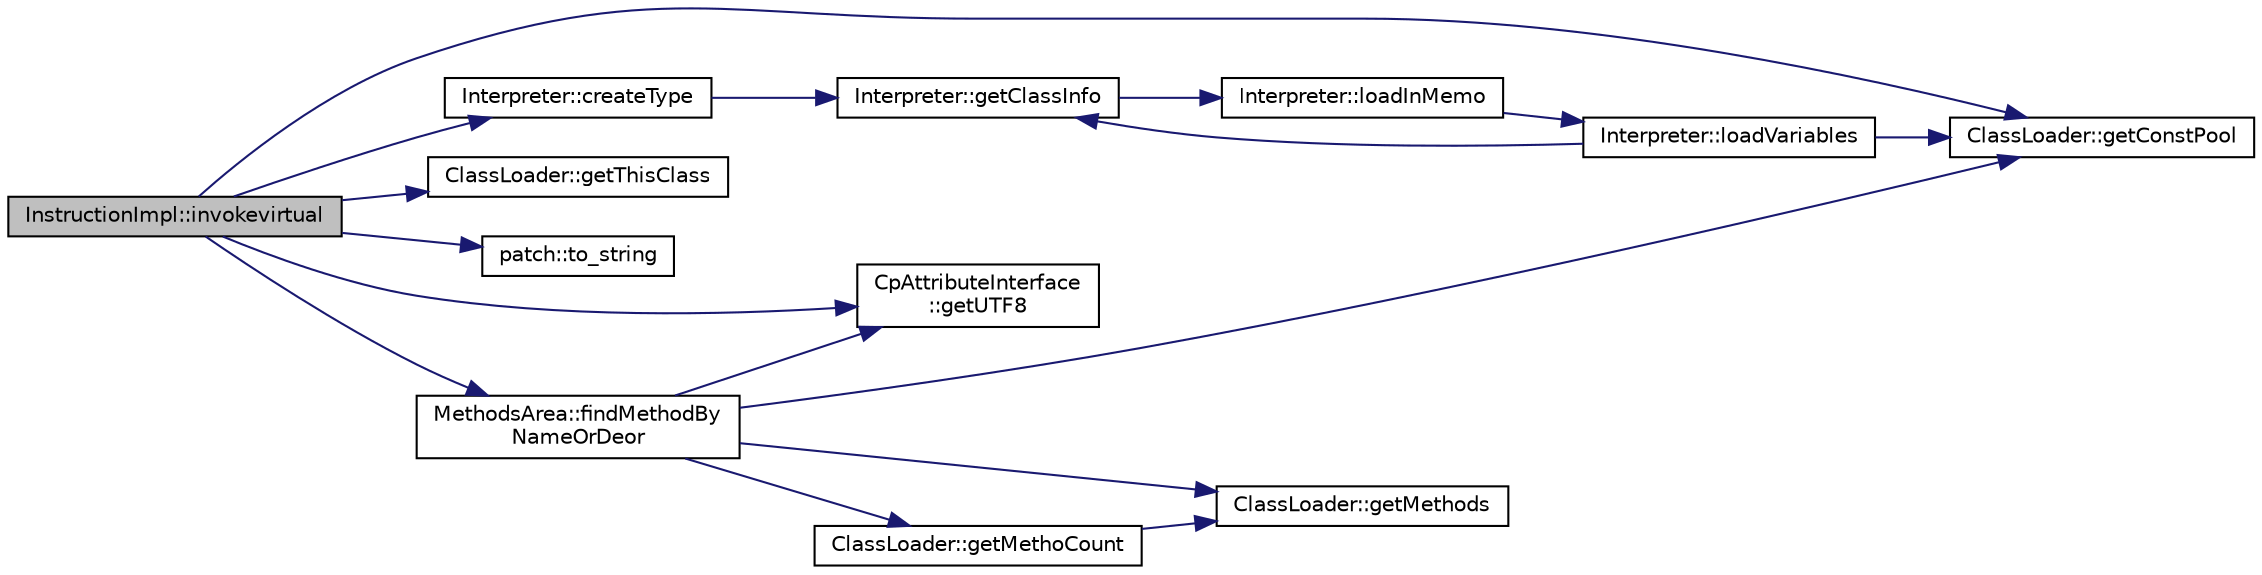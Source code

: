 digraph "InstructionImpl::invokevirtual"
{
  edge [fontname="Helvetica",fontsize="10",labelfontname="Helvetica",labelfontsize="10"];
  node [fontname="Helvetica",fontsize="10",shape=record];
  rankdir="LR";
  Node1 [label="InstructionImpl::invokevirtual",height=0.2,width=0.4,color="black", fillcolor="grey75", style="filled", fontcolor="black"];
  Node1 -> Node2 [color="midnightblue",fontsize="10",style="solid"];
  Node2 [label="CpAttributeInterface\l::getUTF8",height=0.2,width=0.4,color="black", fillcolor="white", style="filled",URL="$struct_cp_attribute_interface.html#a99cabbc15a0af5273a6d324dfbc78f41"];
  Node1 -> Node3 [color="midnightblue",fontsize="10",style="solid"];
  Node3 [label="ClassLoader::getConstPool",height=0.2,width=0.4,color="black", fillcolor="white", style="filled",URL="$class_class_loader.html#a8f3dc8367a76e7a4594bd5e8206d3977"];
  Node1 -> Node4 [color="midnightblue",fontsize="10",style="solid"];
  Node4 [label="ClassLoader::getThisClass",height=0.2,width=0.4,color="black", fillcolor="white", style="filled",URL="$class_class_loader.html#a3346ccdf7148ea48826d858326c4de00"];
  Node1 -> Node5 [color="midnightblue",fontsize="10",style="solid"];
  Node5 [label="patch::to_string",height=0.2,width=0.4,color="black", fillcolor="white", style="filled",URL="$namespacepatch.html#a54d2400c78aef13e3748a87cd7c86ede"];
  Node1 -> Node6 [color="midnightblue",fontsize="10",style="solid"];
  Node6 [label="Interpreter::createType",height=0.2,width=0.4,color="black", fillcolor="white", style="filled",URL="$class_interpreter.html#a8ff3509dcc0f48200724b8ae04467495"];
  Node6 -> Node7 [color="midnightblue",fontsize="10",style="solid"];
  Node7 [label="Interpreter::getClassInfo",height=0.2,width=0.4,color="black", fillcolor="white", style="filled",URL="$class_interpreter.html#a99a623bb05c66632d0ab034ebaf2cf51"];
  Node7 -> Node8 [color="midnightblue",fontsize="10",style="solid"];
  Node8 [label="Interpreter::loadInMemo",height=0.2,width=0.4,color="black", fillcolor="white", style="filled",URL="$class_interpreter.html#ab8fa17a7a73d119f3a3113555aef9702"];
  Node8 -> Node9 [color="midnightblue",fontsize="10",style="solid"];
  Node9 [label="Interpreter::loadVariables",height=0.2,width=0.4,color="black", fillcolor="white", style="filled",URL="$class_interpreter.html#a39a3745e54aa3cee8882075c96ae8b3f"];
  Node9 -> Node3 [color="midnightblue",fontsize="10",style="solid"];
  Node9 -> Node7 [color="midnightblue",fontsize="10",style="solid"];
  Node1 -> Node10 [color="midnightblue",fontsize="10",style="solid"];
  Node10 [label="MethodsArea::findMethodBy\lNameOrDeor",height=0.2,width=0.4,color="black", fillcolor="white", style="filled",URL="$class_methods_area.html#ab8111f3fc9b55f1f8dbbbe0c1ca76d89"];
  Node10 -> Node11 [color="midnightblue",fontsize="10",style="solid"];
  Node11 [label="ClassLoader::getMethods",height=0.2,width=0.4,color="black", fillcolor="white", style="filled",URL="$class_class_loader.html#ad4733587ddbe1ae25500c13181bfb5ca"];
  Node10 -> Node3 [color="midnightblue",fontsize="10",style="solid"];
  Node10 -> Node12 [color="midnightblue",fontsize="10",style="solid"];
  Node12 [label="ClassLoader::getMethoCount",height=0.2,width=0.4,color="black", fillcolor="white", style="filled",URL="$class_class_loader.html#acad870c7b405146242912190e1e71f7c"];
  Node12 -> Node11 [color="midnightblue",fontsize="10",style="solid"];
  Node10 -> Node2 [color="midnightblue",fontsize="10",style="solid"];
}
